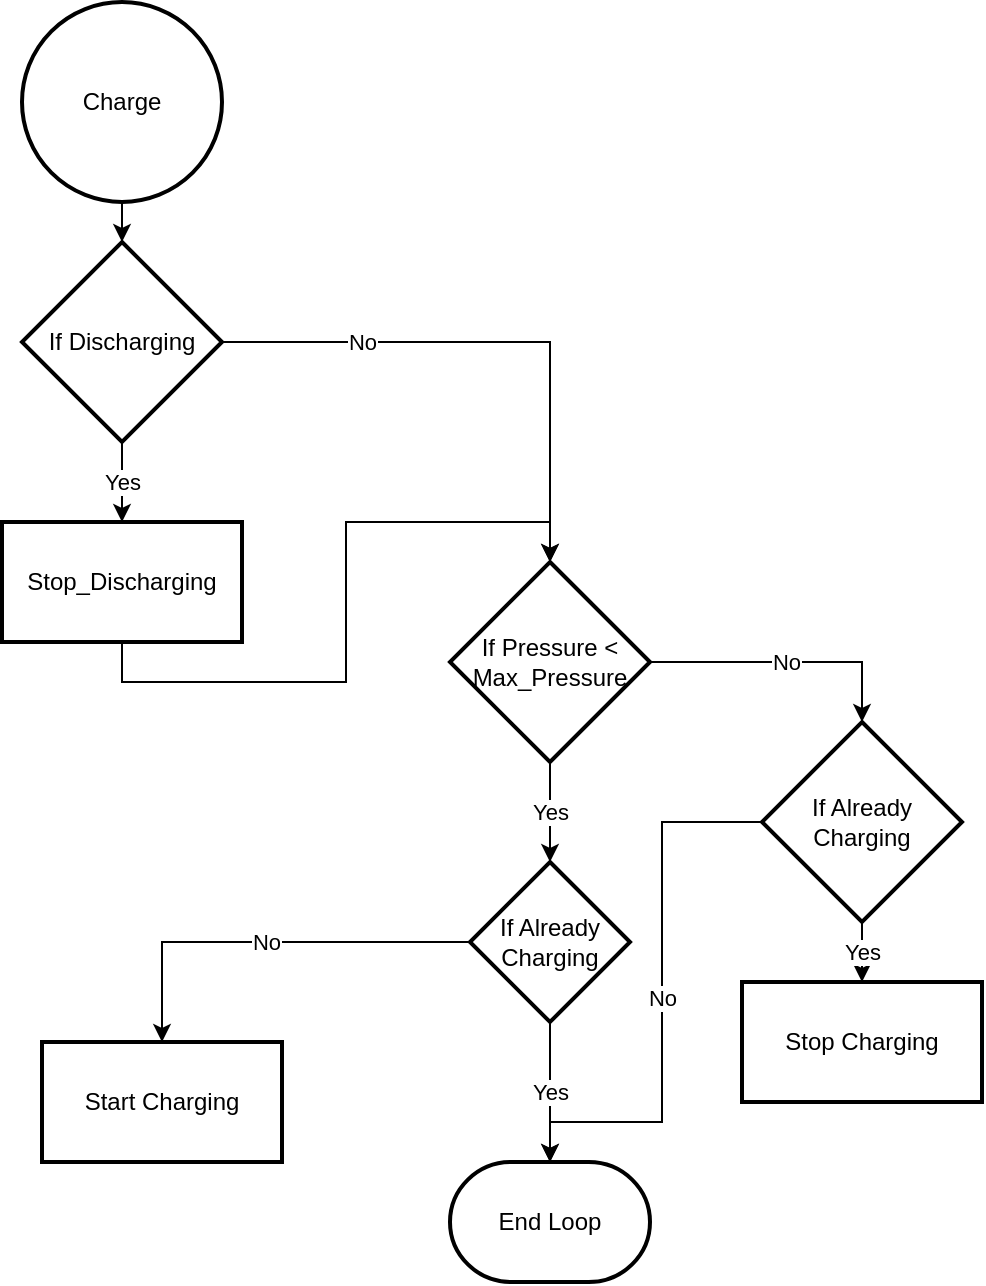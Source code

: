 <mxfile version="14.4.8" type="github" pages="3">
  <diagram id="C5RBs43oDa-KdzZeNtuy" name="Charge_Flowchart">
    <mxGraphModel dx="1350" dy="806" grid="1" gridSize="10" guides="1" tooltips="1" connect="1" arrows="1" fold="1" page="1" pageScale="1" pageWidth="827" pageHeight="1169" math="0" shadow="0">
      <root>
        <mxCell id="WIyWlLk6GJQsqaUBKTNV-0" />
        <mxCell id="WIyWlLk6GJQsqaUBKTNV-1" parent="WIyWlLk6GJQsqaUBKTNV-0" />
        <mxCell id="Hz21LZMQ4vUw0pX6ZqhJ-26" value="" style="edgeStyle=orthogonalEdgeStyle;rounded=0;orthogonalLoop=1;jettySize=auto;html=1;" edge="1" parent="WIyWlLk6GJQsqaUBKTNV-1" source="Hz21LZMQ4vUw0pX6ZqhJ-4" target="Hz21LZMQ4vUw0pX6ZqhJ-25">
          <mxGeometry relative="1" as="geometry" />
        </mxCell>
        <mxCell id="Hz21LZMQ4vUw0pX6ZqhJ-4" value="Charge" style="strokeWidth=2;html=1;shape=mxgraph.flowchart.start_2;whiteSpace=wrap;" vertex="1" parent="WIyWlLk6GJQsqaUBKTNV-1">
          <mxGeometry x="100" y="20" width="100" height="100" as="geometry" />
        </mxCell>
        <mxCell id="Hz21LZMQ4vUw0pX6ZqhJ-7" value="End Loop" style="strokeWidth=2;html=1;shape=mxgraph.flowchart.terminator;whiteSpace=wrap;" vertex="1" parent="WIyWlLk6GJQsqaUBKTNV-1">
          <mxGeometry x="314" y="600" width="100" height="60" as="geometry" />
        </mxCell>
        <mxCell id="Hz21LZMQ4vUw0pX6ZqhJ-21" value="No" style="edgeStyle=orthogonalEdgeStyle;rounded=0;orthogonalLoop=1;jettySize=auto;html=1;entryX=0.5;entryY=0;entryDx=0;entryDy=0;entryPerimeter=0;" edge="1" parent="WIyWlLk6GJQsqaUBKTNV-1" source="Hz21LZMQ4vUw0pX6ZqhJ-10" target="Hz21LZMQ4vUw0pX6ZqhJ-20">
          <mxGeometry relative="1" as="geometry" />
        </mxCell>
        <mxCell id="Hz21LZMQ4vUw0pX6ZqhJ-23" value="Yes" style="edgeStyle=orthogonalEdgeStyle;rounded=0;orthogonalLoop=1;jettySize=auto;html=1;" edge="1" parent="WIyWlLk6GJQsqaUBKTNV-1" source="Hz21LZMQ4vUw0pX6ZqhJ-10" target="Hz21LZMQ4vUw0pX6ZqhJ-22">
          <mxGeometry relative="1" as="geometry" />
        </mxCell>
        <mxCell id="Hz21LZMQ4vUw0pX6ZqhJ-10" value="If Pressure &amp;lt; Max_Pressure" style="strokeWidth=2;html=1;shape=mxgraph.flowchart.decision;whiteSpace=wrap;" vertex="1" parent="WIyWlLk6GJQsqaUBKTNV-1">
          <mxGeometry x="314" y="300" width="100" height="100" as="geometry" />
        </mxCell>
        <mxCell id="Hz21LZMQ4vUw0pX6ZqhJ-32" value="Yes" style="edgeStyle=orthogonalEdgeStyle;rounded=0;orthogonalLoop=1;jettySize=auto;html=1;" edge="1" parent="WIyWlLk6GJQsqaUBKTNV-1" source="Hz21LZMQ4vUw0pX6ZqhJ-20" target="Hz21LZMQ4vUw0pX6ZqhJ-31">
          <mxGeometry relative="1" as="geometry" />
        </mxCell>
        <mxCell id="Hz21LZMQ4vUw0pX6ZqhJ-35" value="No" style="edgeStyle=orthogonalEdgeStyle;rounded=0;orthogonalLoop=1;jettySize=auto;html=1;exitX=0;exitY=0.5;exitDx=0;exitDy=0;exitPerimeter=0;entryX=0.5;entryY=0;entryDx=0;entryDy=0;entryPerimeter=0;" edge="1" parent="WIyWlLk6GJQsqaUBKTNV-1" source="Hz21LZMQ4vUw0pX6ZqhJ-20" target="Hz21LZMQ4vUw0pX6ZqhJ-7">
          <mxGeometry relative="1" as="geometry">
            <Array as="points">
              <mxPoint x="420" y="430" />
              <mxPoint x="420" y="580" />
              <mxPoint x="364" y="580" />
            </Array>
          </mxGeometry>
        </mxCell>
        <mxCell id="Hz21LZMQ4vUw0pX6ZqhJ-20" value="If Already Charging" style="strokeWidth=2;html=1;shape=mxgraph.flowchart.decision;whiteSpace=wrap;" vertex="1" parent="WIyWlLk6GJQsqaUBKTNV-1">
          <mxGeometry x="470" y="380" width="100" height="100" as="geometry" />
        </mxCell>
        <mxCell id="Hz21LZMQ4vUw0pX6ZqhJ-24" value="Yes" style="edgeStyle=orthogonalEdgeStyle;rounded=0;orthogonalLoop=1;jettySize=auto;html=1;" edge="1" parent="WIyWlLk6GJQsqaUBKTNV-1" source="Hz21LZMQ4vUw0pX6ZqhJ-22" target="Hz21LZMQ4vUw0pX6ZqhJ-7">
          <mxGeometry relative="1" as="geometry" />
        </mxCell>
        <mxCell id="Hz21LZMQ4vUw0pX6ZqhJ-34" value="No" style="edgeStyle=orthogonalEdgeStyle;rounded=0;orthogonalLoop=1;jettySize=auto;html=1;" edge="1" parent="WIyWlLk6GJQsqaUBKTNV-1" source="Hz21LZMQ4vUw0pX6ZqhJ-22" target="Hz21LZMQ4vUw0pX6ZqhJ-33">
          <mxGeometry relative="1" as="geometry" />
        </mxCell>
        <mxCell id="Hz21LZMQ4vUw0pX6ZqhJ-22" value="If Already Charging" style="rhombus;whiteSpace=wrap;html=1;strokeWidth=2;" vertex="1" parent="WIyWlLk6GJQsqaUBKTNV-1">
          <mxGeometry x="324" y="450" width="80" height="80" as="geometry" />
        </mxCell>
        <mxCell id="Hz21LZMQ4vUw0pX6ZqhJ-28" value="Yes" style="edgeStyle=orthogonalEdgeStyle;rounded=0;orthogonalLoop=1;jettySize=auto;html=1;" edge="1" parent="WIyWlLk6GJQsqaUBKTNV-1" source="Hz21LZMQ4vUw0pX6ZqhJ-25" target="Hz21LZMQ4vUw0pX6ZqhJ-27">
          <mxGeometry relative="1" as="geometry" />
        </mxCell>
        <mxCell id="Hz21LZMQ4vUw0pX6ZqhJ-29" value="No" style="edgeStyle=orthogonalEdgeStyle;rounded=0;orthogonalLoop=1;jettySize=auto;html=1;exitX=1;exitY=0.5;exitDx=0;exitDy=0;exitPerimeter=0;entryX=0.5;entryY=0;entryDx=0;entryDy=0;entryPerimeter=0;" edge="1" parent="WIyWlLk6GJQsqaUBKTNV-1" source="Hz21LZMQ4vUw0pX6ZqhJ-25" target="Hz21LZMQ4vUw0pX6ZqhJ-10">
          <mxGeometry x="-0.489" relative="1" as="geometry">
            <mxPoint as="offset" />
          </mxGeometry>
        </mxCell>
        <mxCell id="Hz21LZMQ4vUw0pX6ZqhJ-25" value="If Discharging" style="strokeWidth=2;html=1;shape=mxgraph.flowchart.decision;whiteSpace=wrap;" vertex="1" parent="WIyWlLk6GJQsqaUBKTNV-1">
          <mxGeometry x="100" y="140" width="100" height="100" as="geometry" />
        </mxCell>
        <mxCell id="Hz21LZMQ4vUw0pX6ZqhJ-30" style="edgeStyle=orthogonalEdgeStyle;rounded=0;orthogonalLoop=1;jettySize=auto;html=1;exitX=0.5;exitY=1;exitDx=0;exitDy=0;entryX=0.5;entryY=0;entryDx=0;entryDy=0;entryPerimeter=0;" edge="1" parent="WIyWlLk6GJQsqaUBKTNV-1" source="Hz21LZMQ4vUw0pX6ZqhJ-27" target="Hz21LZMQ4vUw0pX6ZqhJ-10">
          <mxGeometry relative="1" as="geometry" />
        </mxCell>
        <mxCell id="Hz21LZMQ4vUw0pX6ZqhJ-27" value="Stop_Discharging" style="whiteSpace=wrap;html=1;strokeWidth=2;" vertex="1" parent="WIyWlLk6GJQsqaUBKTNV-1">
          <mxGeometry x="90" y="280" width="120" height="60" as="geometry" />
        </mxCell>
        <mxCell id="Hz21LZMQ4vUw0pX6ZqhJ-31" value="Stop Charging" style="whiteSpace=wrap;html=1;strokeWidth=2;" vertex="1" parent="WIyWlLk6GJQsqaUBKTNV-1">
          <mxGeometry x="460" y="510" width="120" height="60" as="geometry" />
        </mxCell>
        <mxCell id="Hz21LZMQ4vUw0pX6ZqhJ-33" value="Start Charging" style="whiteSpace=wrap;html=1;strokeWidth=2;" vertex="1" parent="WIyWlLk6GJQsqaUBKTNV-1">
          <mxGeometry x="110" y="540" width="120" height="60" as="geometry" />
        </mxCell>
      </root>
    </mxGraphModel>
  </diagram>
  <diagram id="UqUjr6d4yJ0R06ru2xfZ" name="Discharge_Flowchart">
    <mxGraphModel dx="1350" dy="806" grid="1" gridSize="10" guides="1" tooltips="1" connect="1" arrows="1" fold="1" page="1" pageScale="1" pageWidth="850" pageHeight="1100" math="0" shadow="0">
      <root>
        <mxCell id="x9szZuRcZGR7NU5_jWyl-0" />
        <mxCell id="x9szZuRcZGR7NU5_jWyl-1" parent="x9szZuRcZGR7NU5_jWyl-0" />
      </root>
    </mxGraphModel>
  </diagram>
  <diagram id="72QfJe5bYpR5y07a5OMH" name="Main_Loop_Flowchart">
    <mxGraphModel dx="1350" dy="806" grid="1" gridSize="10" guides="1" tooltips="1" connect="1" arrows="1" fold="1" page="1" pageScale="1" pageWidth="850" pageHeight="1100" math="0" shadow="0">
      <root>
        <mxCell id="CWvUaUW_ndaUqIzaeWzM-0" />
        <mxCell id="CWvUaUW_ndaUqIzaeWzM-1" parent="CWvUaUW_ndaUqIzaeWzM-0" />
      </root>
    </mxGraphModel>
  </diagram>
</mxfile>
